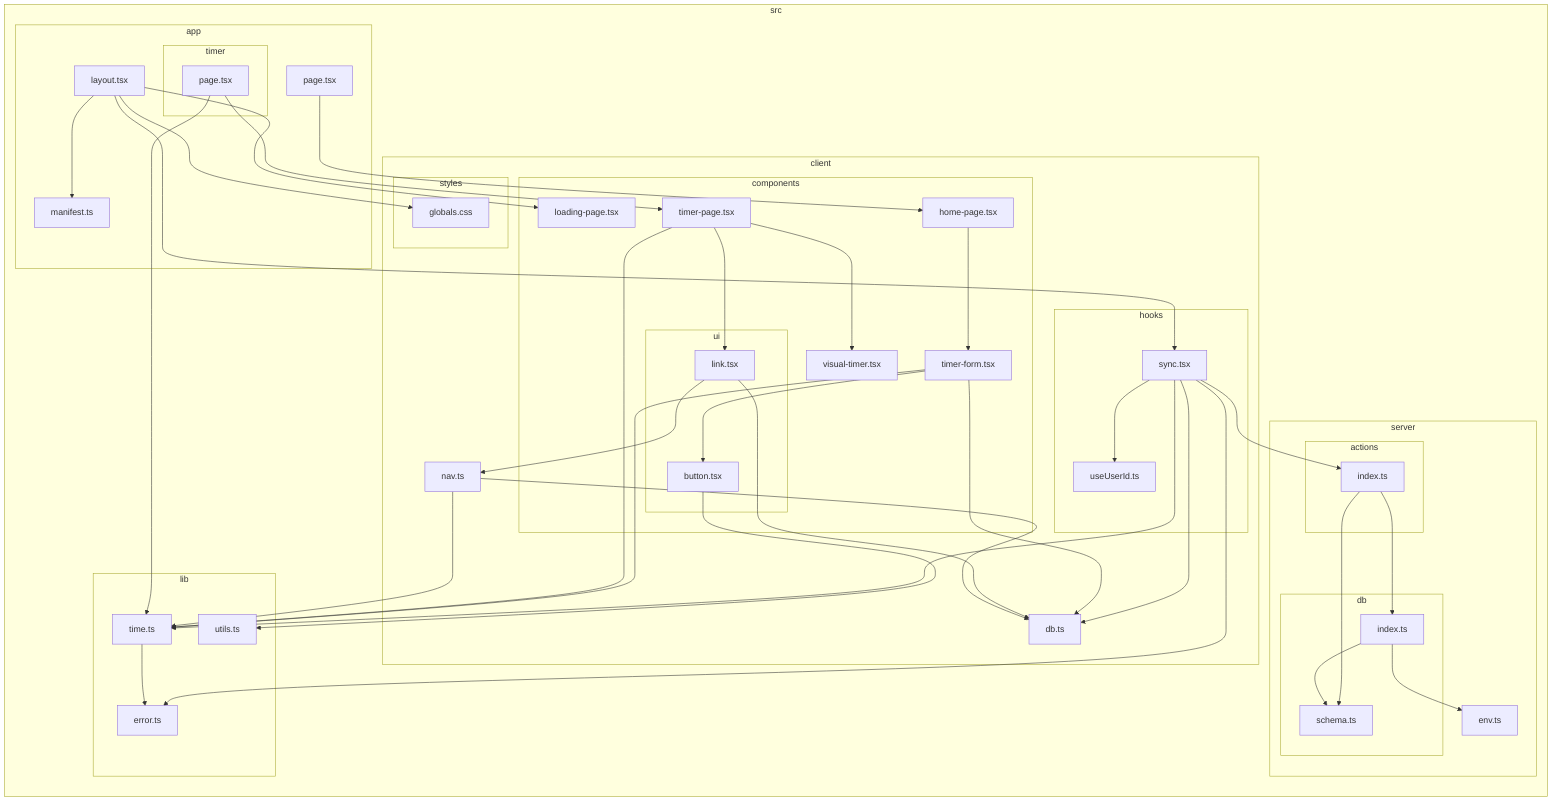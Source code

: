 flowchart LR

subgraph 0["src"]
subgraph 1["app"]
2["layout.tsx"]
6["manifest.ts"]
N["page.tsx"]
subgraph T["timer"]
U["page.tsx"]
end
end
subgraph 3["client"]
subgraph 4["styles"]
5["globals.css"]
end
subgraph 7["components"]
8["loading-page.tsx"]
O["home-page.tsx"]
P["timer-form.tsx"]
subgraph Q["ui"]
R["button.tsx"]
W["link.tsx"]
end
V["timer-page.tsx"]
Y["visual-timer.tsx"]
end
subgraph 9["hooks"]
A["sync.tsx"]
B["useUserId.ts"]
end
C["db.ts"]
X["nav.ts"]
end
subgraph D["lib"]
E["error.ts"]
F["time.ts"]
S["utils.ts"]
end
subgraph G["server"]
subgraph H["actions"]
I["index.ts"]
end
subgraph J["db"]
K["schema.ts"]
L["index.ts"]
end
M["env.ts"]
end
end
2-->6
2-->8
2-->A
2-->5
A-->B
A-->C
A-->E
A-->F
A-->I
F-->E
I-->K
I-->L
L-->K
L-->M
N-->O
O-->P
P-->R
P-->C
P-->F
R-->S
U-->V
U-->F
V-->W
V-->Y
V-->F
W-->C
W-->X
X-->C
X-->F